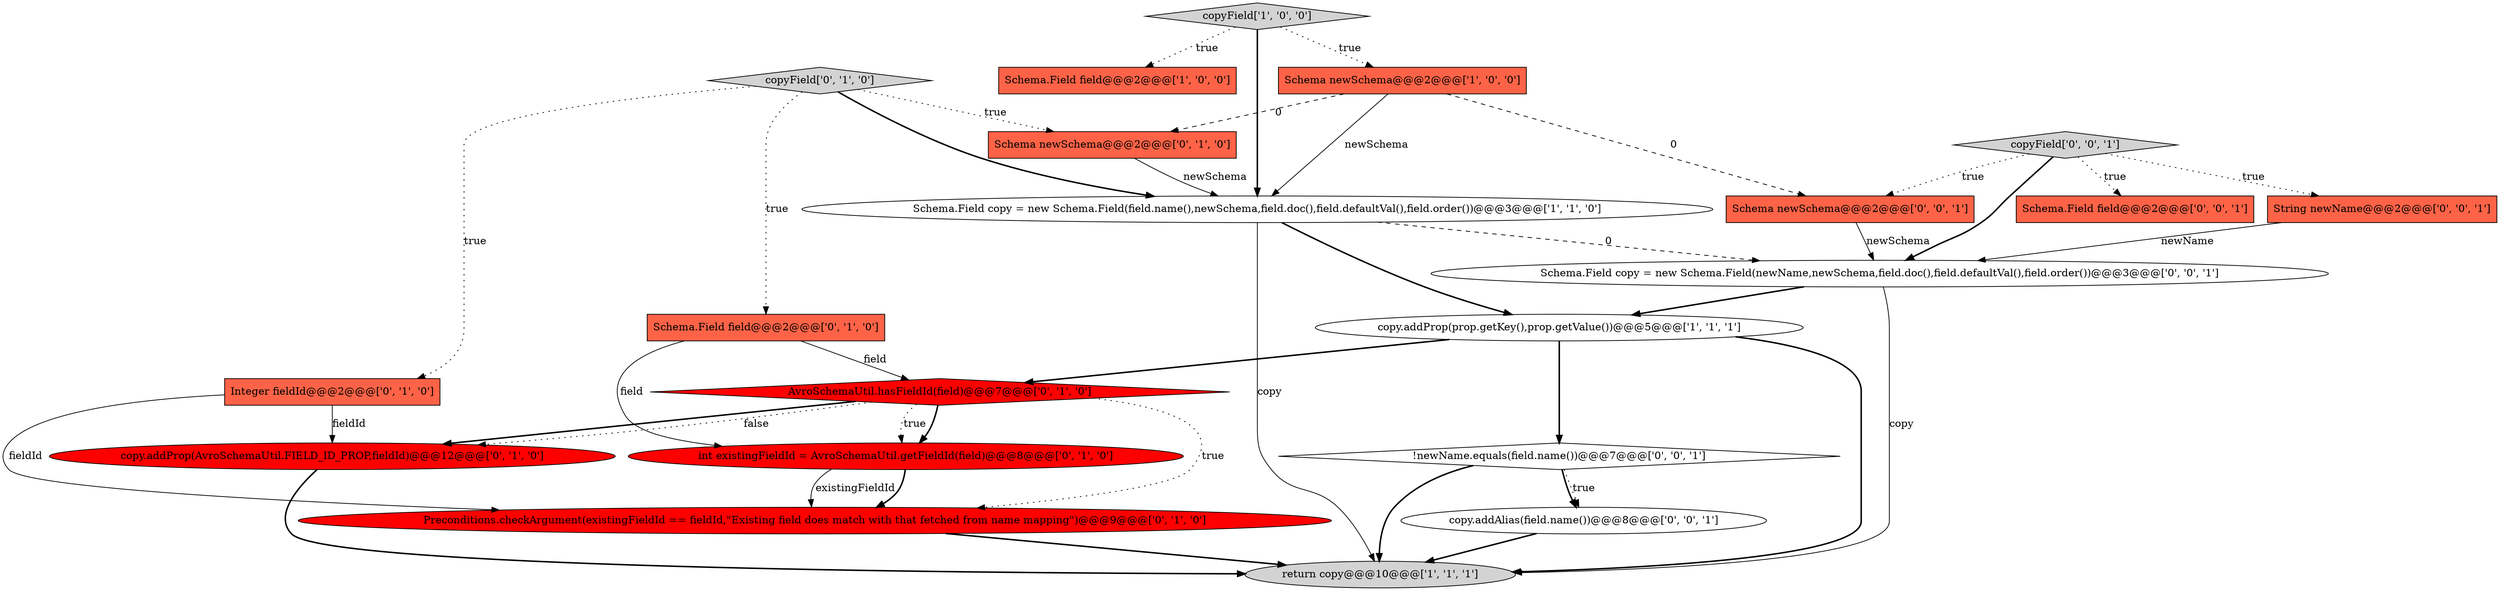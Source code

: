 digraph {
9 [style = filled, label = "Preconditions.checkArgument(existingFieldId == fieldId,\"Existing field does match with that fetched from name mapping\")@@@9@@@['0', '1', '0']", fillcolor = red, shape = ellipse image = "AAA1AAABBB2BBB"];
12 [style = filled, label = "Schema newSchema@@@2@@@['0', '1', '0']", fillcolor = tomato, shape = box image = "AAA1AAABBB2BBB"];
17 [style = filled, label = "Schema.Field field@@@2@@@['0', '0', '1']", fillcolor = tomato, shape = box image = "AAA0AAABBB3BBB"];
1 [style = filled, label = "Schema.Field field@@@2@@@['1', '0', '0']", fillcolor = tomato, shape = box image = "AAA0AAABBB1BBB"];
18 [style = filled, label = "Schema newSchema@@@2@@@['0', '0', '1']", fillcolor = tomato, shape = box image = "AAA0AAABBB3BBB"];
3 [style = filled, label = "copy.addProp(prop.getKey(),prop.getValue())@@@5@@@['1', '1', '1']", fillcolor = white, shape = ellipse image = "AAA0AAABBB1BBB"];
16 [style = filled, label = "Schema.Field copy = new Schema.Field(newName,newSchema,field.doc(),field.defaultVal(),field.order())@@@3@@@['0', '0', '1']", fillcolor = white, shape = ellipse image = "AAA0AAABBB3BBB"];
19 [style = filled, label = "copyField['0', '0', '1']", fillcolor = lightgray, shape = diamond image = "AAA0AAABBB3BBB"];
8 [style = filled, label = "Integer fieldId@@@2@@@['0', '1', '0']", fillcolor = tomato, shape = box image = "AAA0AAABBB2BBB"];
11 [style = filled, label = "AvroSchemaUtil.hasFieldId(field)@@@7@@@['0', '1', '0']", fillcolor = red, shape = diamond image = "AAA1AAABBB2BBB"];
7 [style = filled, label = "copy.addProp(AvroSchemaUtil.FIELD_ID_PROP,fieldId)@@@12@@@['0', '1', '0']", fillcolor = red, shape = ellipse image = "AAA1AAABBB2BBB"];
4 [style = filled, label = "return copy@@@10@@@['1', '1', '1']", fillcolor = lightgray, shape = ellipse image = "AAA0AAABBB1BBB"];
13 [style = filled, label = "copyField['0', '1', '0']", fillcolor = lightgray, shape = diamond image = "AAA0AAABBB2BBB"];
6 [style = filled, label = "int existingFieldId = AvroSchemaUtil.getFieldId(field)@@@8@@@['0', '1', '0']", fillcolor = red, shape = ellipse image = "AAA1AAABBB2BBB"];
2 [style = filled, label = "Schema.Field copy = new Schema.Field(field.name(),newSchema,field.doc(),field.defaultVal(),field.order())@@@3@@@['1', '1', '0']", fillcolor = white, shape = ellipse image = "AAA0AAABBB1BBB"];
14 [style = filled, label = "!newName.equals(field.name())@@@7@@@['0', '0', '1']", fillcolor = white, shape = diamond image = "AAA0AAABBB3BBB"];
20 [style = filled, label = "copy.addAlias(field.name())@@@8@@@['0', '0', '1']", fillcolor = white, shape = ellipse image = "AAA0AAABBB3BBB"];
5 [style = filled, label = "Schema newSchema@@@2@@@['1', '0', '0']", fillcolor = tomato, shape = box image = "AAA1AAABBB1BBB"];
10 [style = filled, label = "Schema.Field field@@@2@@@['0', '1', '0']", fillcolor = tomato, shape = box image = "AAA0AAABBB2BBB"];
15 [style = filled, label = "String newName@@@2@@@['0', '0', '1']", fillcolor = tomato, shape = box image = "AAA0AAABBB3BBB"];
0 [style = filled, label = "copyField['1', '0', '0']", fillcolor = lightgray, shape = diamond image = "AAA0AAABBB1BBB"];
2->4 [style = solid, label="copy"];
16->3 [style = bold, label=""];
6->9 [style = solid, label="existingFieldId"];
5->12 [style = dashed, label="0"];
0->5 [style = dotted, label="true"];
13->12 [style = dotted, label="true"];
19->17 [style = dotted, label="true"];
9->4 [style = bold, label=""];
11->6 [style = bold, label=""];
2->3 [style = bold, label=""];
10->6 [style = solid, label="field"];
0->2 [style = bold, label=""];
3->14 [style = bold, label=""];
3->11 [style = bold, label=""];
19->18 [style = dotted, label="true"];
11->9 [style = dotted, label="true"];
16->4 [style = solid, label="copy"];
7->4 [style = bold, label=""];
19->15 [style = dotted, label="true"];
10->11 [style = solid, label="field"];
13->10 [style = dotted, label="true"];
5->18 [style = dashed, label="0"];
3->4 [style = bold, label=""];
5->2 [style = solid, label="newSchema"];
20->4 [style = bold, label=""];
19->16 [style = bold, label=""];
14->20 [style = dotted, label="true"];
8->9 [style = solid, label="fieldId"];
14->4 [style = bold, label=""];
13->8 [style = dotted, label="true"];
8->7 [style = solid, label="fieldId"];
11->6 [style = dotted, label="true"];
2->16 [style = dashed, label="0"];
15->16 [style = solid, label="newName"];
6->9 [style = bold, label=""];
12->2 [style = solid, label="newSchema"];
18->16 [style = solid, label="newSchema"];
11->7 [style = bold, label=""];
14->20 [style = bold, label=""];
0->1 [style = dotted, label="true"];
13->2 [style = bold, label=""];
11->7 [style = dotted, label="false"];
}

